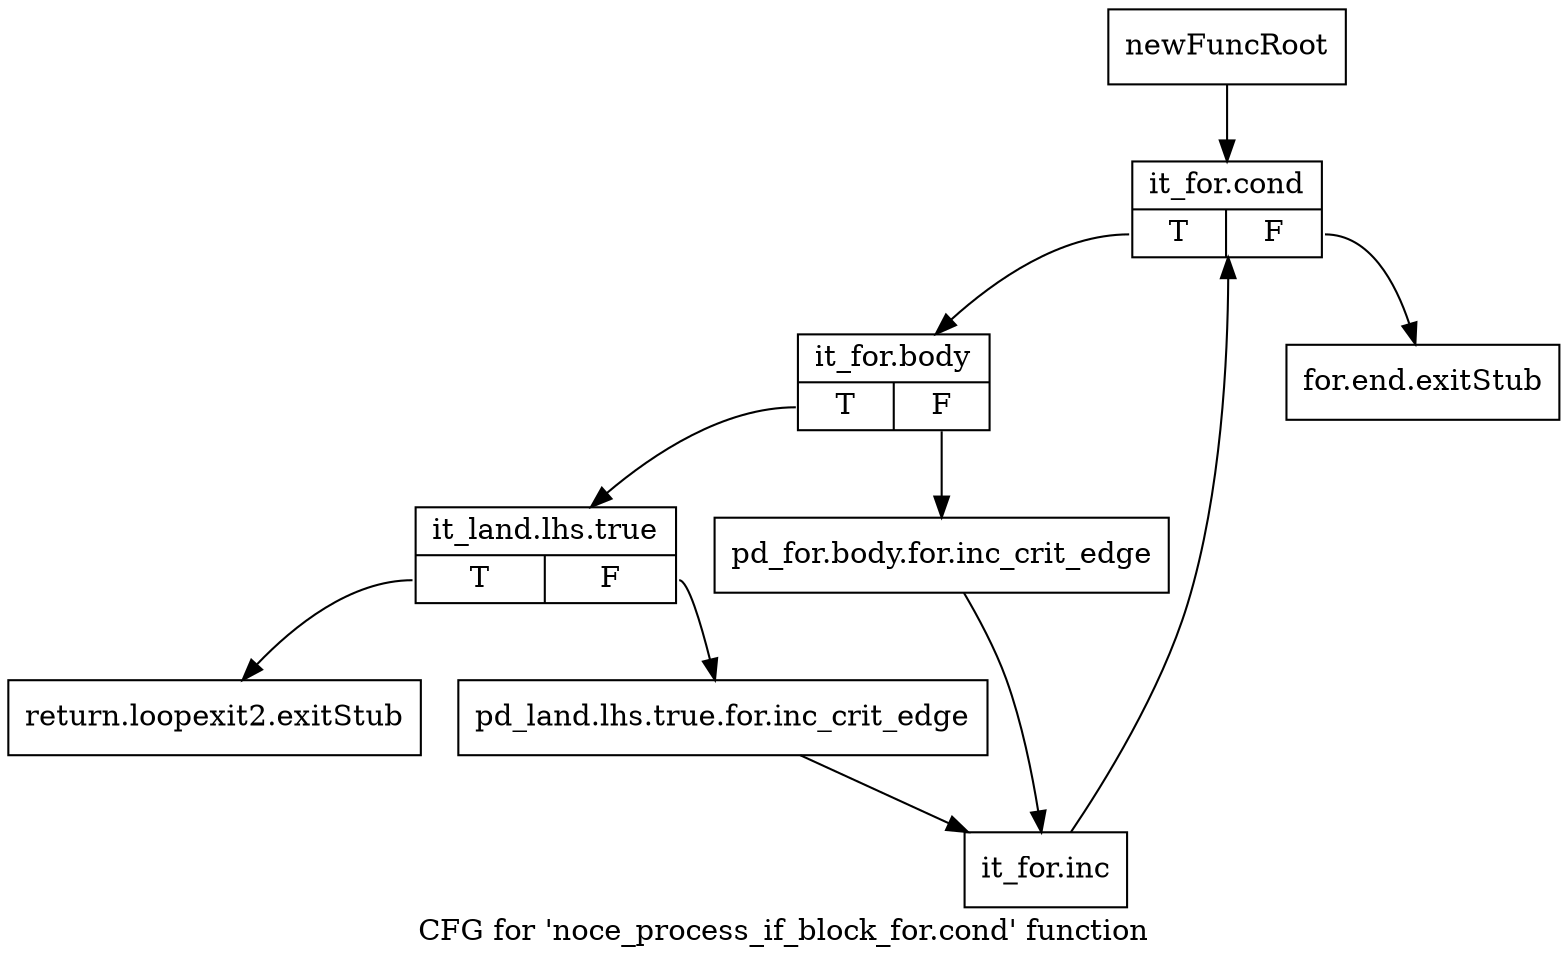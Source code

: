 digraph "CFG for 'noce_process_if_block_for.cond' function" {
	label="CFG for 'noce_process_if_block_for.cond' function";

	Node0xb2e6c30 [shape=record,label="{newFuncRoot}"];
	Node0xb2e6c30 -> Node0xb2e7160;
	Node0xb2e70c0 [shape=record,label="{for.end.exitStub}"];
	Node0xb2e7110 [shape=record,label="{return.loopexit2.exitStub}"];
	Node0xb2e7160 [shape=record,label="{it_for.cond|{<s0>T|<s1>F}}"];
	Node0xb2e7160:s0 -> Node0xb2e71b0;
	Node0xb2e7160:s1 -> Node0xb2e70c0;
	Node0xb2e71b0 [shape=record,label="{it_for.body|{<s0>T|<s1>F}}"];
	Node0xb2e71b0:s0 -> Node0xb2e7250;
	Node0xb2e71b0:s1 -> Node0xb2e7200;
	Node0xb2e7200 [shape=record,label="{pd_for.body.for.inc_crit_edge}"];
	Node0xb2e7200 -> Node0xb2e72f0;
	Node0xb2e7250 [shape=record,label="{it_land.lhs.true|{<s0>T|<s1>F}}"];
	Node0xb2e7250:s0 -> Node0xb2e7110;
	Node0xb2e7250:s1 -> Node0xb2e72a0;
	Node0xb2e72a0 [shape=record,label="{pd_land.lhs.true.for.inc_crit_edge}"];
	Node0xb2e72a0 -> Node0xb2e72f0;
	Node0xb2e72f0 [shape=record,label="{it_for.inc}"];
	Node0xb2e72f0 -> Node0xb2e7160;
}
